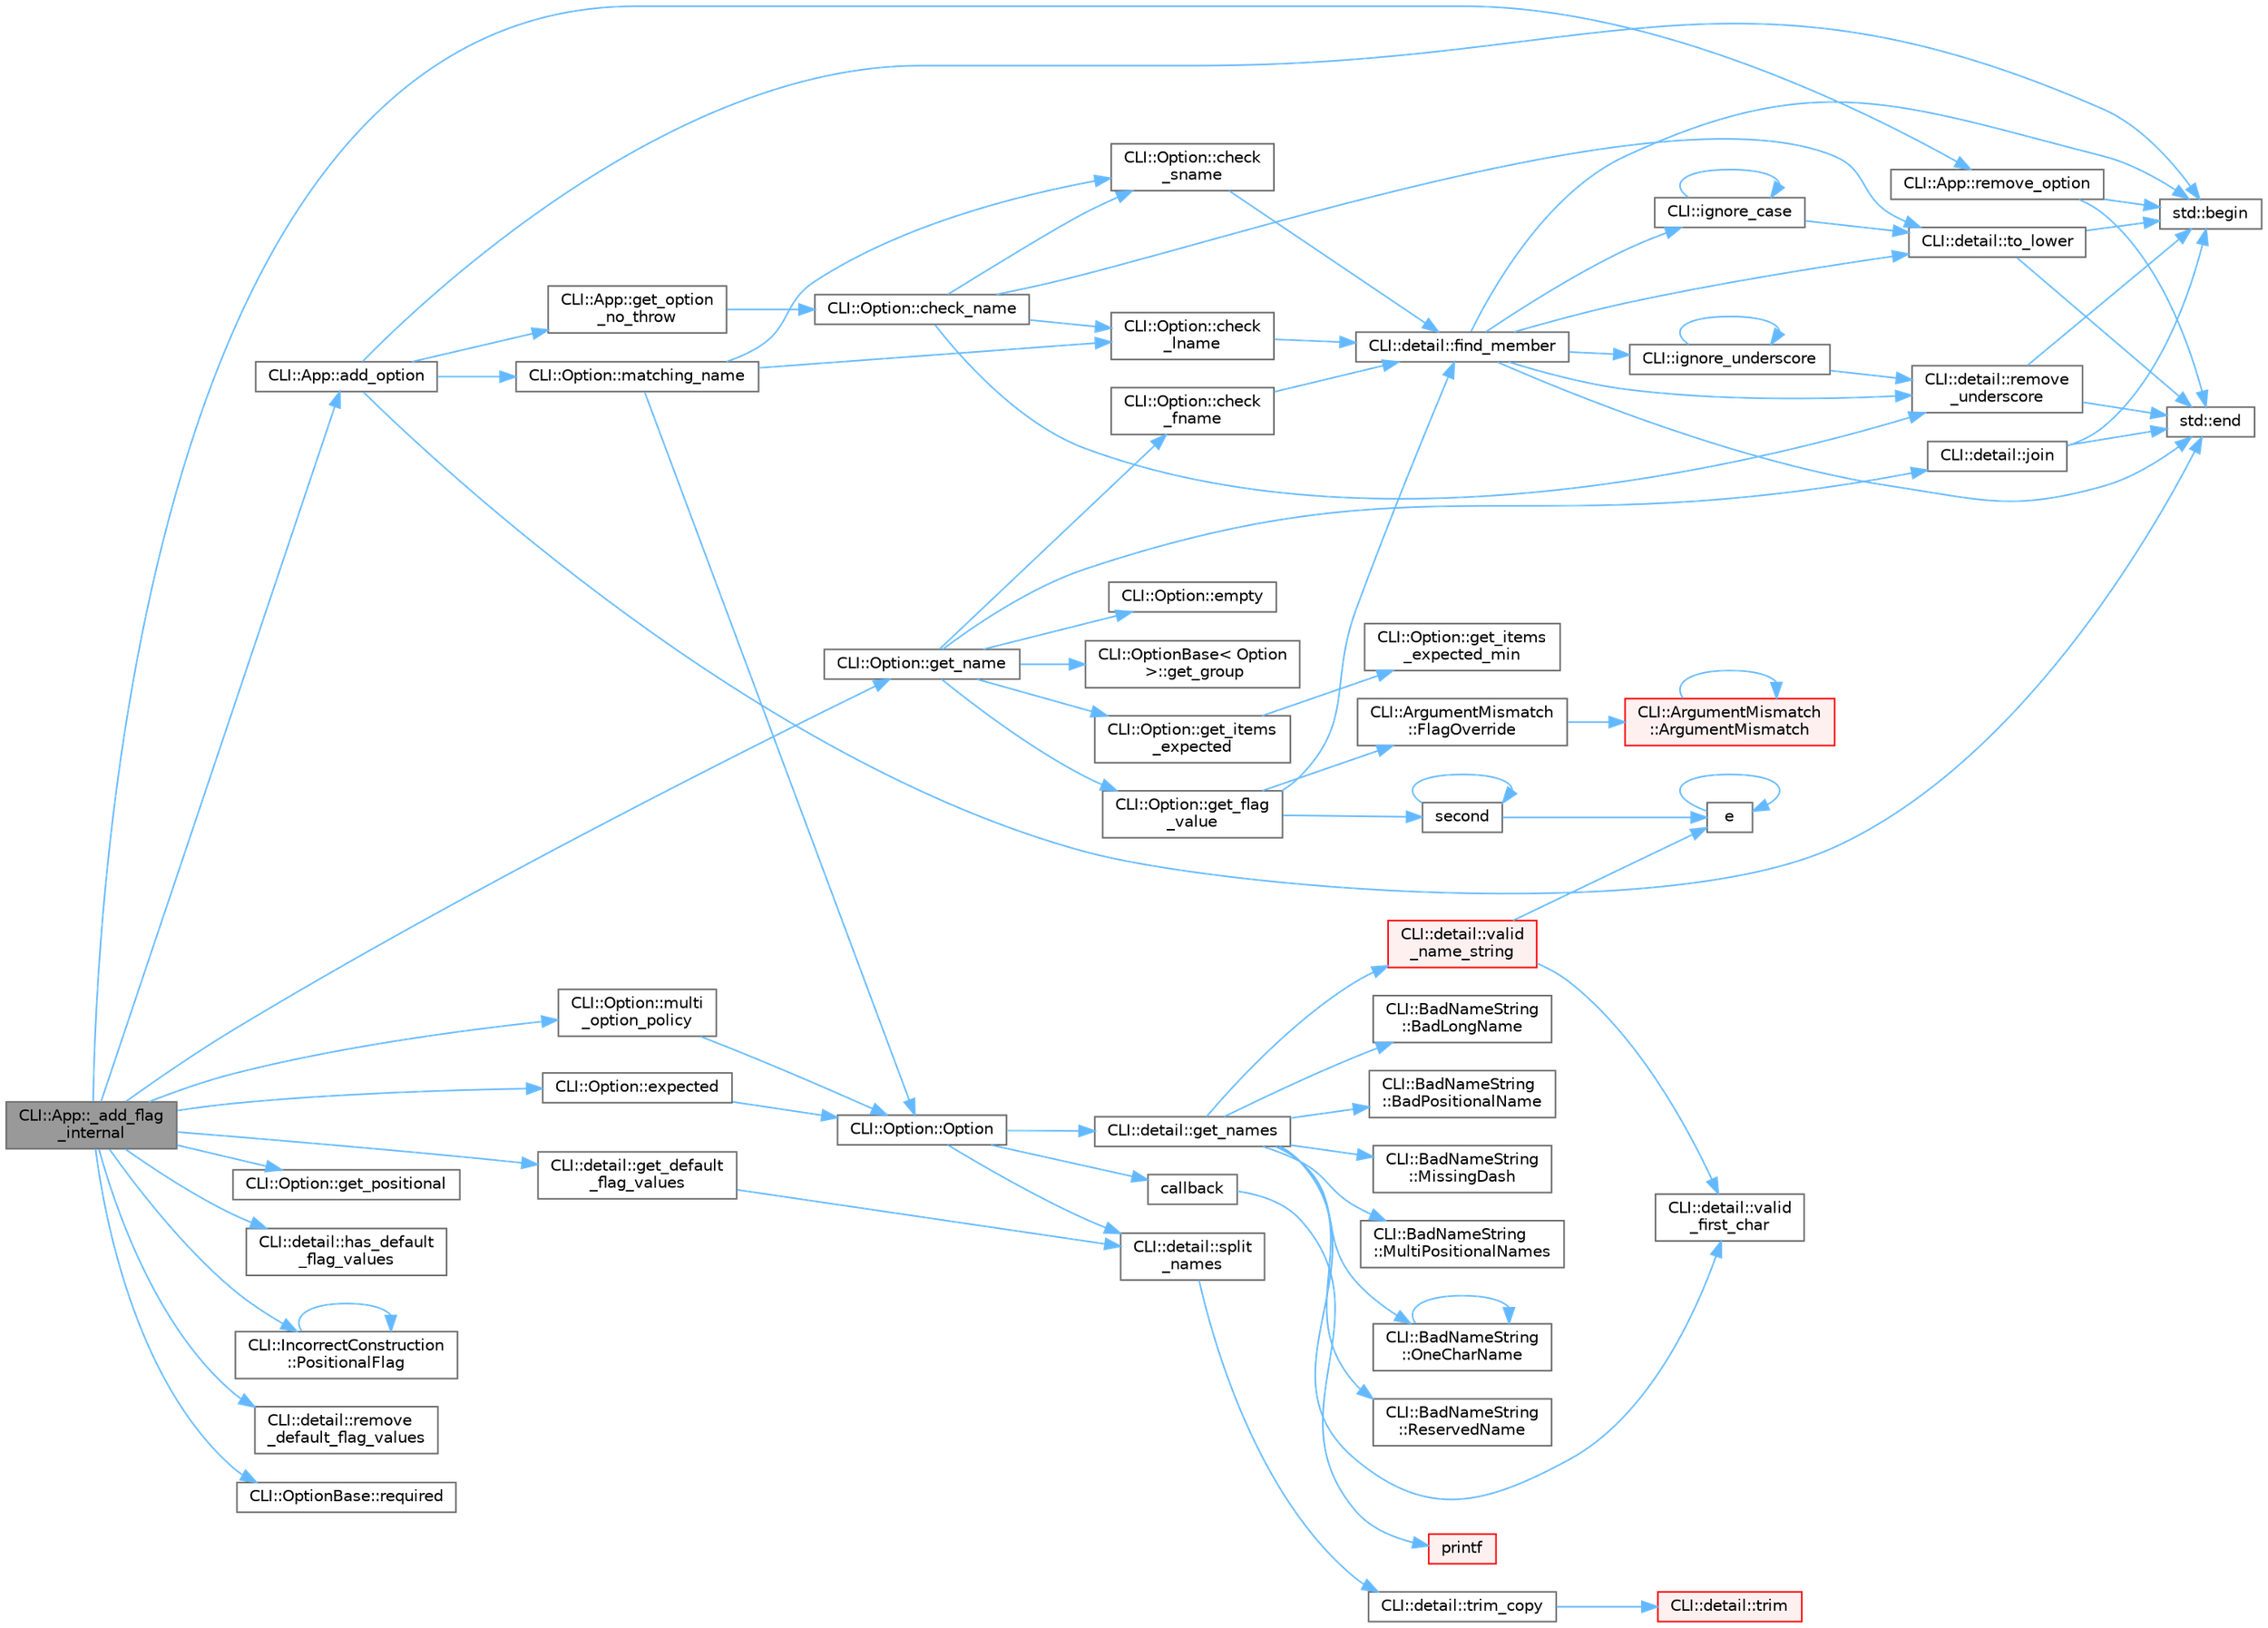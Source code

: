 digraph "CLI::App::_add_flag_internal"
{
 // LATEX_PDF_SIZE
  bgcolor="transparent";
  edge [fontname=Helvetica,fontsize=10,labelfontname=Helvetica,labelfontsize=10];
  node [fontname=Helvetica,fontsize=10,shape=box,height=0.2,width=0.4];
  rankdir="LR";
  Node1 [id="Node000001",label="CLI::App::_add_flag\l_internal",height=0.2,width=0.4,color="gray40", fillcolor="grey60", style="filled", fontcolor="black",tooltip="Internal function for adding a flag"];
  Node1 -> Node2 [id="edge1_Node000001_Node000002",color="steelblue1",style="solid",tooltip=" "];
  Node2 [id="Node000002",label="CLI::App::add_option",height=0.2,width=0.4,color="grey40", fillcolor="white", style="filled",URL="$class_c_l_i_1_1_app.html#adb68306d25a26400399d11efe7211dc4",tooltip=" "];
  Node2 -> Node3 [id="edge2_Node000002_Node000003",color="steelblue1",style="solid",tooltip=" "];
  Node3 [id="Node000003",label="std::begin",height=0.2,width=0.4,color="grey40", fillcolor="white", style="filled",URL="$namespacestd.html#aec76fc52a775d29bc4058c8e1405045a",tooltip=" "];
  Node2 -> Node4 [id="edge3_Node000002_Node000004",color="steelblue1",style="solid",tooltip=" "];
  Node4 [id="Node000004",label="std::end",height=0.2,width=0.4,color="grey40", fillcolor="white", style="filled",URL="$namespacestd.html#a35f71a4c49ddf38bb590177e3a4b2598",tooltip=" "];
  Node2 -> Node5 [id="edge4_Node000002_Node000005",color="steelblue1",style="solid",tooltip=" "];
  Node5 [id="Node000005",label="CLI::App::get_option\l_no_throw",height=0.2,width=0.4,color="grey40", fillcolor="white", style="filled",URL="$class_c_l_i_1_1_app.html#a029d50d6fdfde25e7f3e94ef2e525ccc",tooltip="Get an option by name (noexcept non-const version)"];
  Node5 -> Node6 [id="edge5_Node000005_Node000006",color="steelblue1",style="solid",tooltip=" "];
  Node6 [id="Node000006",label="CLI::Option::check_name",height=0.2,width=0.4,color="grey40", fillcolor="white", style="filled",URL="$class_c_l_i_1_1_option.html#a1f9eda27ddb1b2d520e29724d550f6a0",tooltip="Check a name. Requires \"-\" or \"--\" for short / long, supports positional name"];
  Node6 -> Node7 [id="edge6_Node000006_Node000007",color="steelblue1",style="solid",tooltip=" "];
  Node7 [id="Node000007",label="CLI::Option::check\l_lname",height=0.2,width=0.4,color="grey40", fillcolor="white", style="filled",URL="$class_c_l_i_1_1_option.html#a6e970efc39aa4984b9bb797d071ce34a",tooltip="Requires \"--\" to be removed from string"];
  Node7 -> Node8 [id="edge7_Node000007_Node000008",color="steelblue1",style="solid",tooltip=" "];
  Node8 [id="Node000008",label="CLI::detail::find_member",height=0.2,width=0.4,color="grey40", fillcolor="white", style="filled",URL="$namespace_c_l_i_1_1detail.html#ac94be0722dce2c7ff522ebc3fb80e33d",tooltip="Check if a string is a member of a list of strings and optionally ignore case or ignore underscores"];
  Node8 -> Node3 [id="edge8_Node000008_Node000003",color="steelblue1",style="solid",tooltip=" "];
  Node8 -> Node4 [id="edge9_Node000008_Node000004",color="steelblue1",style="solid",tooltip=" "];
  Node8 -> Node9 [id="edge10_Node000008_Node000009",color="steelblue1",style="solid",tooltip=" "];
  Node9 [id="Node000009",label="CLI::ignore_case",height=0.2,width=0.4,color="grey40", fillcolor="white", style="filled",URL="$namespace_c_l_i.html#a0c52326d2681814c22aa1a93ce43375e",tooltip="Helper function to allow ignore_case to be passed to IsMember or Transform"];
  Node9 -> Node9 [id="edge11_Node000009_Node000009",color="steelblue1",style="solid",tooltip=" "];
  Node9 -> Node10 [id="edge12_Node000009_Node000010",color="steelblue1",style="solid",tooltip=" "];
  Node10 [id="Node000010",label="CLI::detail::to_lower",height=0.2,width=0.4,color="grey40", fillcolor="white", style="filled",URL="$namespace_c_l_i_1_1detail.html#ae83709ec148057ec53df4383645727e9",tooltip="Return a lower case version of a string"];
  Node10 -> Node3 [id="edge13_Node000010_Node000003",color="steelblue1",style="solid",tooltip=" "];
  Node10 -> Node4 [id="edge14_Node000010_Node000004",color="steelblue1",style="solid",tooltip=" "];
  Node8 -> Node11 [id="edge15_Node000008_Node000011",color="steelblue1",style="solid",tooltip=" "];
  Node11 [id="Node000011",label="CLI::ignore_underscore",height=0.2,width=0.4,color="grey40", fillcolor="white", style="filled",URL="$namespace_c_l_i.html#a111b6f05d21b9b84e7ba933ade79884c",tooltip="Helper function to allow ignore_underscore to be passed to IsMember or Transform"];
  Node11 -> Node11 [id="edge16_Node000011_Node000011",color="steelblue1",style="solid",tooltip=" "];
  Node11 -> Node12 [id="edge17_Node000011_Node000012",color="steelblue1",style="solid",tooltip=" "];
  Node12 [id="Node000012",label="CLI::detail::remove\l_underscore",height=0.2,width=0.4,color="grey40", fillcolor="white", style="filled",URL="$namespace_c_l_i_1_1detail.html#a5359a7a0e33366a12e15523b100f591a",tooltip="remove underscores from a string"];
  Node12 -> Node3 [id="edge18_Node000012_Node000003",color="steelblue1",style="solid",tooltip=" "];
  Node12 -> Node4 [id="edge19_Node000012_Node000004",color="steelblue1",style="solid",tooltip=" "];
  Node8 -> Node12 [id="edge20_Node000008_Node000012",color="steelblue1",style="solid",tooltip=" "];
  Node8 -> Node10 [id="edge21_Node000008_Node000010",color="steelblue1",style="solid",tooltip=" "];
  Node6 -> Node13 [id="edge22_Node000006_Node000013",color="steelblue1",style="solid",tooltip=" "];
  Node13 [id="Node000013",label="CLI::Option::check\l_sname",height=0.2,width=0.4,color="grey40", fillcolor="white", style="filled",URL="$class_c_l_i_1_1_option.html#a46e7395f6a8a720e4305aea2edb4aa7b",tooltip="Requires \"-\" to be removed from string"];
  Node13 -> Node8 [id="edge23_Node000013_Node000008",color="steelblue1",style="solid",tooltip=" "];
  Node6 -> Node12 [id="edge24_Node000006_Node000012",color="steelblue1",style="solid",tooltip=" "];
  Node6 -> Node10 [id="edge25_Node000006_Node000010",color="steelblue1",style="solid",tooltip=" "];
  Node2 -> Node14 [id="edge26_Node000002_Node000014",color="steelblue1",style="solid",tooltip=" "];
  Node14 [id="Node000014",label="CLI::Option::matching_name",height=0.2,width=0.4,color="grey40", fillcolor="white", style="filled",URL="$class_c_l_i_1_1_option.html#a67b1e51f9f873b265dac8122746fc2d7",tooltip="If options share any of the same names, find it"];
  Node14 -> Node7 [id="edge27_Node000014_Node000007",color="steelblue1",style="solid",tooltip=" "];
  Node14 -> Node13 [id="edge28_Node000014_Node000013",color="steelblue1",style="solid",tooltip=" "];
  Node14 -> Node15 [id="edge29_Node000014_Node000015",color="steelblue1",style="solid",tooltip=" "];
  Node15 [id="Node000015",label="CLI::Option::Option",height=0.2,width=0.4,color="grey40", fillcolor="white", style="filled",URL="$class_c_l_i_1_1_option.html#a577e99d3ea33598b4dc3605f544d14fc",tooltip="Making an option by hand is not defined, it must be made by the App class"];
  Node15 -> Node16 [id="edge30_Node000015_Node000016",color="steelblue1",style="solid",tooltip=" "];
  Node16 [id="Node000016",label="callback",height=0.2,width=0.4,color="grey40", fillcolor="white", style="filled",URL="$external_2spine-runtimes_2spine-sfml_2c_2example_2main_8cpp.html#a2f27b7fc84a39cace84d90f62a8d4c8e",tooltip=" "];
  Node16 -> Node17 [id="edge31_Node000016_Node000017",color="steelblue1",style="solid",tooltip=" "];
  Node17 [id="Node000017",label="printf",height=0.2,width=0.4,color="red", fillcolor="#FFF0F0", style="filled",URL="$printf_8h.html#aee3ed3a831f25f07e7be3919fff2203a",tooltip=" "];
  Node15 -> Node48 [id="edge32_Node000015_Node000048",color="steelblue1",style="solid",tooltip=" "];
  Node48 [id="Node000048",label="CLI::detail::get_names",height=0.2,width=0.4,color="grey40", fillcolor="white", style="filled",URL="$namespace_c_l_i_1_1detail.html#a6c9c870c5f7cd261e7363cb862634a3a",tooltip="Get a vector of short names, one of long names, and a single name"];
  Node48 -> Node49 [id="edge33_Node000048_Node000049",color="steelblue1",style="solid",tooltip=" "];
  Node49 [id="Node000049",label="CLI::BadNameString\l::BadLongName",height=0.2,width=0.4,color="grey40", fillcolor="white", style="filled",URL="$class_c_l_i_1_1_bad_name_string.html#a4c84dfdba8d943ad494daead50c9097d",tooltip=" "];
  Node48 -> Node50 [id="edge34_Node000048_Node000050",color="steelblue1",style="solid",tooltip=" "];
  Node50 [id="Node000050",label="CLI::BadNameString\l::BadPositionalName",height=0.2,width=0.4,color="grey40", fillcolor="white", style="filled",URL="$class_c_l_i_1_1_bad_name_string.html#a6dd4927b244bb94d306c805f87f47e4b",tooltip=" "];
  Node48 -> Node51 [id="edge35_Node000048_Node000051",color="steelblue1",style="solid",tooltip=" "];
  Node51 [id="Node000051",label="CLI::BadNameString\l::MissingDash",height=0.2,width=0.4,color="grey40", fillcolor="white", style="filled",URL="$class_c_l_i_1_1_bad_name_string.html#a17d7fdda9def1c79a9b86d04cfd35f75",tooltip=" "];
  Node48 -> Node52 [id="edge36_Node000048_Node000052",color="steelblue1",style="solid",tooltip=" "];
  Node52 [id="Node000052",label="CLI::BadNameString\l::MultiPositionalNames",height=0.2,width=0.4,color="grey40", fillcolor="white", style="filled",URL="$class_c_l_i_1_1_bad_name_string.html#ac798ab322c49c3f922e325d269070c38",tooltip=" "];
  Node48 -> Node53 [id="edge37_Node000048_Node000053",color="steelblue1",style="solid",tooltip=" "];
  Node53 [id="Node000053",label="CLI::BadNameString\l::OneCharName",height=0.2,width=0.4,color="grey40", fillcolor="white", style="filled",URL="$class_c_l_i_1_1_bad_name_string.html#a5c63c850d783ad2b132085266269bcdc",tooltip=" "];
  Node53 -> Node53 [id="edge38_Node000053_Node000053",color="steelblue1",style="solid",tooltip=" "];
  Node48 -> Node54 [id="edge39_Node000048_Node000054",color="steelblue1",style="solid",tooltip=" "];
  Node54 [id="Node000054",label="CLI::BadNameString\l::ReservedName",height=0.2,width=0.4,color="grey40", fillcolor="white", style="filled",URL="$class_c_l_i_1_1_bad_name_string.html#aa0fef0fbc4ab0a29a839eb98e2ee6740",tooltip=" "];
  Node48 -> Node55 [id="edge40_Node000048_Node000055",color="steelblue1",style="solid",tooltip=" "];
  Node55 [id="Node000055",label="CLI::detail::valid\l_first_char",height=0.2,width=0.4,color="grey40", fillcolor="white", style="filled",URL="$namespace_c_l_i_1_1detail.html#a3a05d1129df69e88135e178137b1fd89",tooltip=" "];
  Node48 -> Node56 [id="edge41_Node000048_Node000056",color="steelblue1",style="solid",tooltip=" "];
  Node56 [id="Node000056",label="CLI::detail::valid\l_name_string",height=0.2,width=0.4,color="red", fillcolor="#FFF0F0", style="filled",URL="$namespace_c_l_i_1_1detail.html#ad3018ff84d2bb41b5cb5ec0efaebbeae",tooltip="Verify an option/subcommand name"];
  Node56 -> Node57 [id="edge42_Node000056_Node000057",color="steelblue1",style="solid",tooltip=" "];
  Node57 [id="Node000057",label="e",height=0.2,width=0.4,color="grey40", fillcolor="white", style="filled",URL="$_cwise__array__power__array_8cpp.html#a9cb86ff854760bf91a154f2724a9101d",tooltip=" "];
  Node57 -> Node57 [id="edge43_Node000057_Node000057",color="steelblue1",style="solid",tooltip=" "];
  Node56 -> Node55 [id="edge44_Node000056_Node000055",color="steelblue1",style="solid",tooltip=" "];
  Node15 -> Node59 [id="edge45_Node000015_Node000059",color="steelblue1",style="solid",tooltip=" "];
  Node59 [id="Node000059",label="CLI::detail::split\l_names",height=0.2,width=0.4,color="grey40", fillcolor="white", style="filled",URL="$namespace_c_l_i_1_1detail.html#ac8a8403ca4cfb40e30979111083c0c1c",tooltip=" "];
  Node59 -> Node60 [id="edge46_Node000059_Node000060",color="steelblue1",style="solid",tooltip=" "];
  Node60 [id="Node000060",label="CLI::detail::trim_copy",height=0.2,width=0.4,color="grey40", fillcolor="white", style="filled",URL="$namespace_c_l_i_1_1detail.html#a5c7b00a328b3b2da564794081646c251",tooltip="Make a copy of the string and then trim it"];
  Node60 -> Node61 [id="edge47_Node000060_Node000061",color="steelblue1",style="solid",tooltip=" "];
  Node61 [id="Node000061",label="CLI::detail::trim",height=0.2,width=0.4,color="red", fillcolor="#FFF0F0", style="filled",URL="$namespace_c_l_i_1_1detail.html#a621323632158048f6168deacc432b838",tooltip="Trim whitespace from string"];
  Node1 -> Node64 [id="edge48_Node000001_Node000064",color="steelblue1",style="solid",tooltip=" "];
  Node64 [id="Node000064",label="CLI::Option::expected",height=0.2,width=0.4,color="grey40", fillcolor="white", style="filled",URL="$class_c_l_i_1_1_option.html#a0b7cf6e62c1800a53ad314772eef6ed1",tooltip="Set the number of expected arguments"];
  Node64 -> Node15 [id="edge49_Node000064_Node000015",color="steelblue1",style="solid",tooltip=" "];
  Node1 -> Node65 [id="edge50_Node000001_Node000065",color="steelblue1",style="solid",tooltip=" "];
  Node65 [id="Node000065",label="CLI::detail::get_default\l_flag_values",height=0.2,width=0.4,color="grey40", fillcolor="white", style="filled",URL="$namespace_c_l_i_1_1detail.html#a01343c353c26ada5379fb84cbd3b01c8",tooltip="extract default flag values either {def} or starting with a !"];
  Node65 -> Node59 [id="edge51_Node000065_Node000059",color="steelblue1",style="solid",tooltip=" "];
  Node1 -> Node66 [id="edge52_Node000001_Node000066",color="steelblue1",style="solid",tooltip=" "];
  Node66 [id="Node000066",label="CLI::Option::get_name",height=0.2,width=0.4,color="grey40", fillcolor="white", style="filled",URL="$class_c_l_i_1_1_option.html#a47e135d5198fd9df5b481091d2538b60",tooltip="Gets a comma separated list of names. Will include / prefer the positional name if positional is true..."];
  Node66 -> Node67 [id="edge53_Node000066_Node000067",color="steelblue1",style="solid",tooltip=" "];
  Node67 [id="Node000067",label="CLI::Option::check\l_fname",height=0.2,width=0.4,color="grey40", fillcolor="white", style="filled",URL="$class_c_l_i_1_1_option.html#a331870cf4db8893cac3af126aac487a8",tooltip="Requires \"--\" to be removed from string"];
  Node67 -> Node8 [id="edge54_Node000067_Node000008",color="steelblue1",style="solid",tooltip=" "];
  Node66 -> Node68 [id="edge55_Node000066_Node000068",color="steelblue1",style="solid",tooltip=" "];
  Node68 [id="Node000068",label="CLI::Option::empty",height=0.2,width=0.4,color="grey40", fillcolor="white", style="filled",URL="$class_c_l_i_1_1_option.html#ab9d324306095b7af93bc09812f5b4dec",tooltip="True if the option was not passed"];
  Node66 -> Node69 [id="edge56_Node000066_Node000069",color="steelblue1",style="solid",tooltip=" "];
  Node69 [id="Node000069",label="CLI::Option::get_flag\l_value",height=0.2,width=0.4,color="grey40", fillcolor="white", style="filled",URL="$class_c_l_i_1_1_option.html#aa006173c1a09b0ed01bff4b305b042ca",tooltip=" "];
  Node69 -> Node8 [id="edge57_Node000069_Node000008",color="steelblue1",style="solid",tooltip=" "];
  Node69 -> Node70 [id="edge58_Node000069_Node000070",color="steelblue1",style="solid",tooltip=" "];
  Node70 [id="Node000070",label="CLI::ArgumentMismatch\l::FlagOverride",height=0.2,width=0.4,color="grey40", fillcolor="white", style="filled",URL="$class_c_l_i_1_1_argument_mismatch.html#af40fccb119664c7c5025bba76fb2d7e2",tooltip=" "];
  Node70 -> Node71 [id="edge59_Node000070_Node000071",color="steelblue1",style="solid",tooltip=" "];
  Node71 [id="Node000071",label="CLI::ArgumentMismatch\l::ArgumentMismatch",height=0.2,width=0.4,color="red", fillcolor="#FFF0F0", style="filled",URL="$class_c_l_i_1_1_argument_mismatch.html#a03b5d359cb07e82b2d2f0f734ffeb545",tooltip=" "];
  Node71 -> Node71 [id="edge60_Node000071_Node000071",color="steelblue1",style="solid",tooltip=" "];
  Node69 -> Node74 [id="edge61_Node000069_Node000074",color="steelblue1",style="solid",tooltip=" "];
  Node74 [id="Node000074",label="second",height=0.2,width=0.4,color="grey40", fillcolor="white", style="filled",URL="$second___n_o_n_e_8f.html#ae9f971a8b343bd2fcb85c3b16da97f10",tooltip="SECOND returns nothing"];
  Node74 -> Node57 [id="edge62_Node000074_Node000057",color="steelblue1",style="solid",tooltip=" "];
  Node74 -> Node74 [id="edge63_Node000074_Node000074",color="steelblue1",style="solid",tooltip=" "];
  Node66 -> Node75 [id="edge64_Node000066_Node000075",color="steelblue1",style="solid",tooltip=" "];
  Node75 [id="Node000075",label="CLI::OptionBase\< Option\l \>::get_group",height=0.2,width=0.4,color="grey40", fillcolor="white", style="filled",URL="$class_c_l_i_1_1_option_base.html#aeb86193da05c10a12814ce45d2d16e0d",tooltip=" "];
  Node66 -> Node76 [id="edge65_Node000066_Node000076",color="steelblue1",style="solid",tooltip=" "];
  Node76 [id="Node000076",label="CLI::Option::get_items\l_expected",height=0.2,width=0.4,color="grey40", fillcolor="white", style="filled",URL="$class_c_l_i_1_1_option.html#aa12c4f65cf2ac9c58ebe050c46603fc0",tooltip="The total min number of expected string values to be used"];
  Node76 -> Node77 [id="edge66_Node000076_Node000077",color="steelblue1",style="solid",tooltip=" "];
  Node77 [id="Node000077",label="CLI::Option::get_items\l_expected_min",height=0.2,width=0.4,color="grey40", fillcolor="white", style="filled",URL="$class_c_l_i_1_1_option.html#a65f68eaa288d2608560ae87f3c36f6fa",tooltip="The total min number of expected string values to be used"];
  Node66 -> Node78 [id="edge67_Node000066_Node000078",color="steelblue1",style="solid",tooltip=" "];
  Node78 [id="Node000078",label="CLI::detail::join",height=0.2,width=0.4,color="grey40", fillcolor="white", style="filled",URL="$namespace_c_l_i_1_1detail.html#ab351f13ec104e2cba19ec6baf4a552f6",tooltip="Simple function to join a string"];
  Node78 -> Node3 [id="edge68_Node000078_Node000003",color="steelblue1",style="solid",tooltip=" "];
  Node78 -> Node4 [id="edge69_Node000078_Node000004",color="steelblue1",style="solid",tooltip=" "];
  Node1 -> Node79 [id="edge70_Node000001_Node000079",color="steelblue1",style="solid",tooltip=" "];
  Node79 [id="Node000079",label="CLI::Option::get_positional",height=0.2,width=0.4,color="grey40", fillcolor="white", style="filled",URL="$class_c_l_i_1_1_option.html#a0f23a3a1ed7c5a47585117a4c9f27120",tooltip="True if the argument can be given directly"];
  Node1 -> Node80 [id="edge71_Node000001_Node000080",color="steelblue1",style="solid",tooltip=" "];
  Node80 [id="Node000080",label="CLI::detail::has_default\l_flag_values",height=0.2,width=0.4,color="grey40", fillcolor="white", style="filled",URL="$namespace_c_l_i_1_1detail.html#ae89da9fa11d234a8bf504d6ec85133cc",tooltip="check if the flag definitions has possible false flags"];
  Node1 -> Node81 [id="edge72_Node000001_Node000081",color="steelblue1",style="solid",tooltip=" "];
  Node81 [id="Node000081",label="CLI::Option::multi\l_option_policy",height=0.2,width=0.4,color="grey40", fillcolor="white", style="filled",URL="$class_c_l_i_1_1_option.html#a849a0cf07784e81b514761722a0d9efc",tooltip="Take the last argument if given multiple times (or another policy)"];
  Node81 -> Node15 [id="edge73_Node000081_Node000015",color="steelblue1",style="solid",tooltip=" "];
  Node1 -> Node82 [id="edge74_Node000001_Node000082",color="steelblue1",style="solid",tooltip=" "];
  Node82 [id="Node000082",label="CLI::IncorrectConstruction\l::PositionalFlag",height=0.2,width=0.4,color="grey40", fillcolor="white", style="filled",URL="$class_c_l_i_1_1_incorrect_construction.html#a90eef424efd6e5b6cb8874ba2e53ce08",tooltip=" "];
  Node82 -> Node82 [id="edge75_Node000082_Node000082",color="steelblue1",style="solid",tooltip=" "];
  Node1 -> Node83 [id="edge76_Node000001_Node000083",color="steelblue1",style="solid",tooltip=" "];
  Node83 [id="Node000083",label="CLI::detail::remove\l_default_flag_values",height=0.2,width=0.4,color="grey40", fillcolor="white", style="filled",URL="$namespace_c_l_i_1_1detail.html#a35553311017b07811ce81db2f560cb3d",tooltip=" "];
  Node1 -> Node84 [id="edge77_Node000001_Node000084",color="steelblue1",style="solid",tooltip=" "];
  Node84 [id="Node000084",label="CLI::App::remove_option",height=0.2,width=0.4,color="grey40", fillcolor="white", style="filled",URL="$class_c_l_i_1_1_app.html#a8e09991d2a23ae48aff139c8eda5f6c7",tooltip="Removes an option from the App. Takes an option pointer. Returns true if found and removed."];
  Node84 -> Node3 [id="edge78_Node000084_Node000003",color="steelblue1",style="solid",tooltip=" "];
  Node84 -> Node4 [id="edge79_Node000084_Node000004",color="steelblue1",style="solid",tooltip=" "];
  Node1 -> Node85 [id="edge80_Node000001_Node000085",color="steelblue1",style="solid",tooltip=" "];
  Node85 [id="Node000085",label="CLI::OptionBase::required",height=0.2,width=0.4,color="grey40", fillcolor="white", style="filled",URL="$class_c_l_i_1_1_option_base.html#af18d4c8d8c2392b6947db9179110289a",tooltip="Set the option as required"];
}
